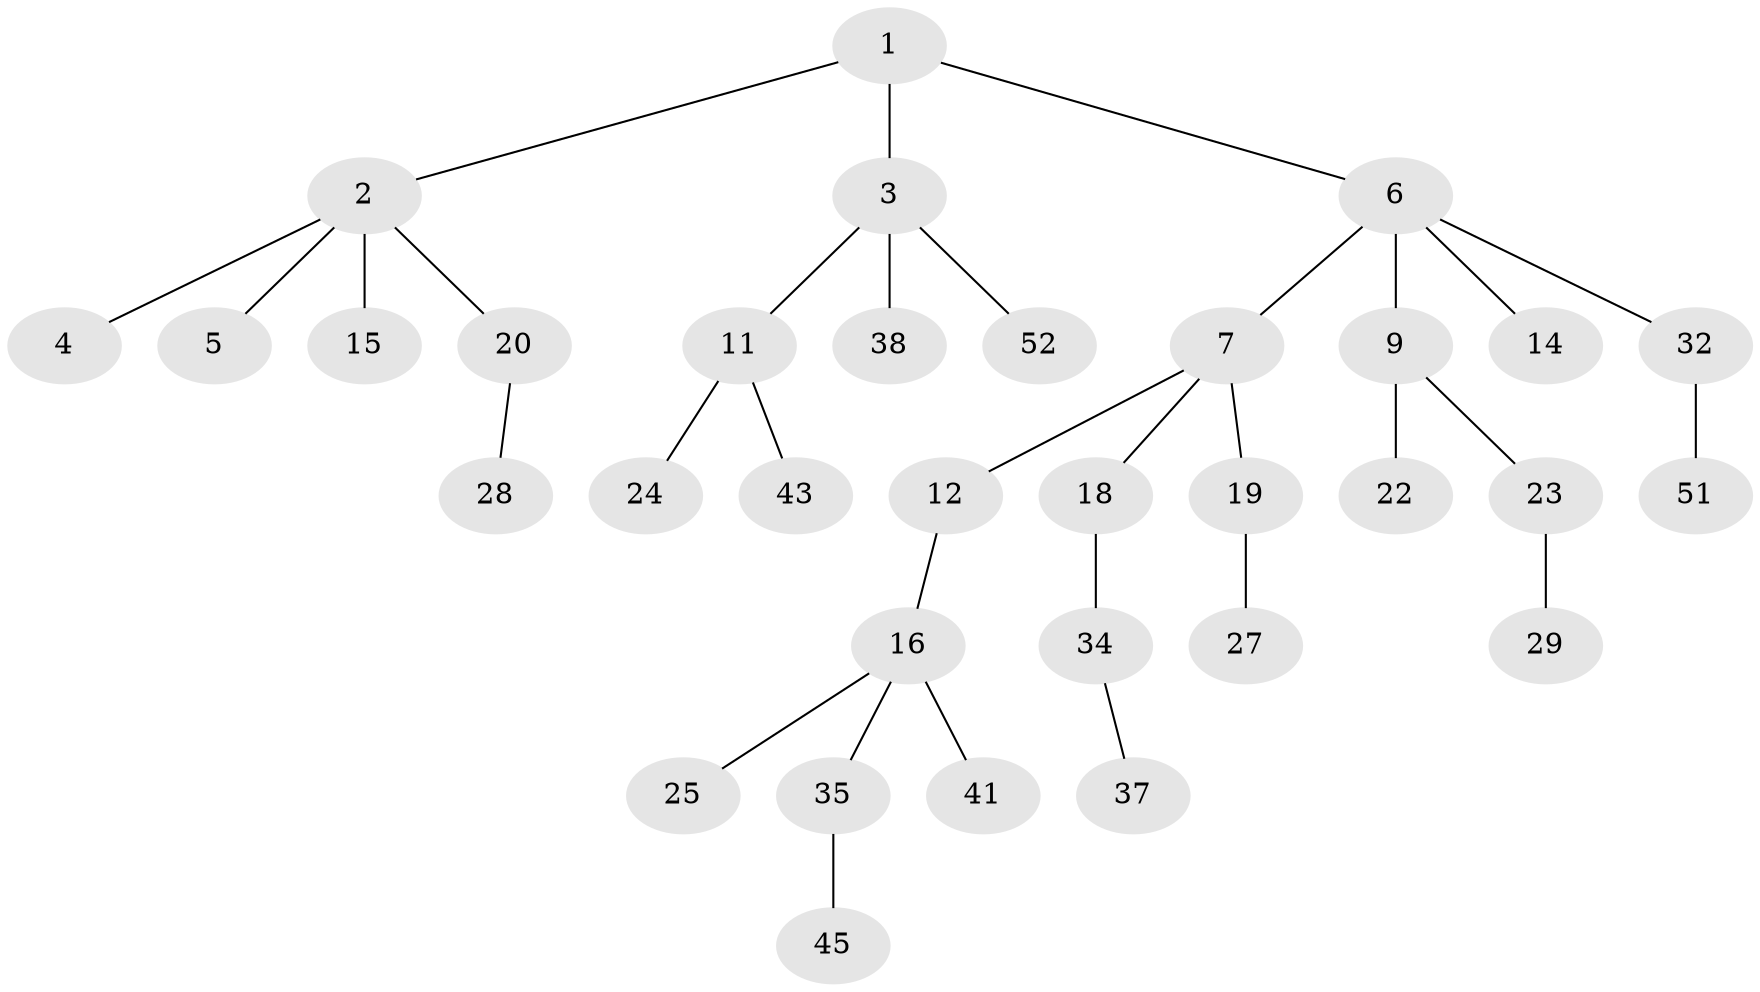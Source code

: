 // original degree distribution, {4: 0.07547169811320754, 6: 0.03773584905660377, 3: 0.1320754716981132, 2: 0.2830188679245283, 1: 0.4716981132075472}
// Generated by graph-tools (version 1.1) at 2025/42/03/06/25 10:42:04]
// undirected, 33 vertices, 32 edges
graph export_dot {
graph [start="1"]
  node [color=gray90,style=filled];
  1 [super="+21"];
  2 [super="+53"];
  3 [super="+33"];
  4 [super="+13"];
  5 [super="+17"];
  6 [super="+31"];
  7 [super="+8"];
  9 [super="+10"];
  11 [super="+42"];
  12;
  14 [super="+44"];
  15;
  16 [super="+36"];
  18;
  19;
  20 [super="+30"];
  22;
  23 [super="+50"];
  24;
  25 [super="+26"];
  27 [super="+40"];
  28;
  29 [super="+48"];
  32 [super="+49"];
  34 [super="+46"];
  35 [super="+39"];
  37;
  38;
  41;
  43;
  45 [super="+47"];
  51;
  52;
  1 -- 2;
  1 -- 3;
  1 -- 6;
  2 -- 4;
  2 -- 5;
  2 -- 15;
  2 -- 20;
  3 -- 11;
  3 -- 52;
  3 -- 38;
  6 -- 7;
  6 -- 9;
  6 -- 14;
  6 -- 32;
  7 -- 19;
  7 -- 18;
  7 -- 12;
  9 -- 22;
  9 -- 23;
  11 -- 24;
  11 -- 43;
  12 -- 16;
  16 -- 25;
  16 -- 35;
  16 -- 41;
  18 -- 34;
  19 -- 27;
  20 -- 28;
  23 -- 29;
  32 -- 51;
  34 -- 37;
  35 -- 45;
}
